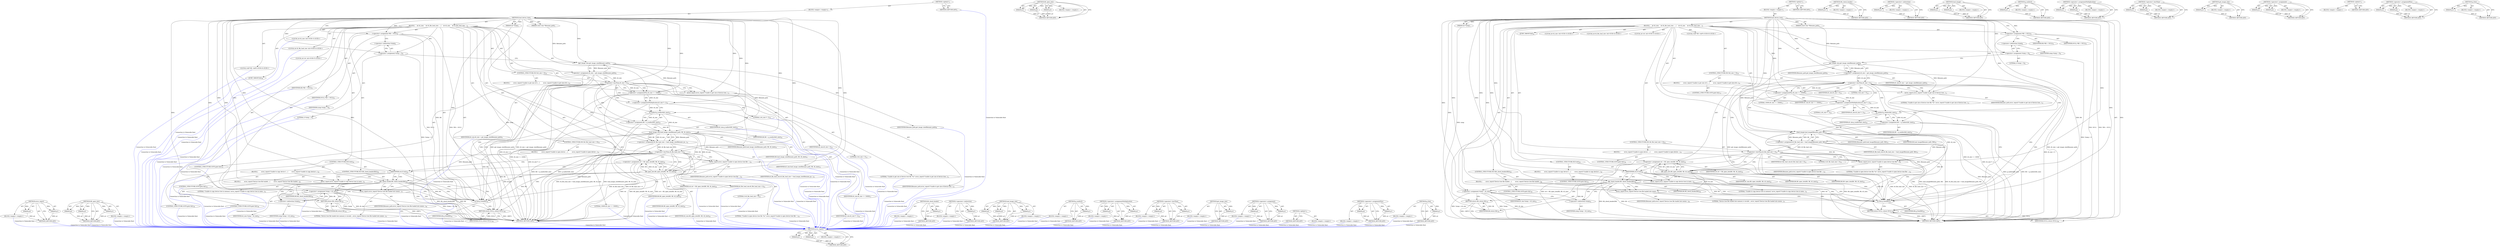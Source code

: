 digraph "g_free" {
vulnerable_138 [label=<(METHOD,error_report)>];
vulnerable_139 [label=<(PARAM,p1)>];
vulnerable_140 [label=<(PARAM,p2)>];
vulnerable_141 [label=<(BLOCK,&lt;empty&gt;,&lt;empty&gt;)>];
vulnerable_142 [label=<(METHOD_RETURN,ANY)>];
vulnerable_162 [label=<(METHOD,fdt_open_into)>];
vulnerable_163 [label=<(PARAM,p1)>];
vulnerable_164 [label=<(PARAM,p2)>];
vulnerable_165 [label=<(PARAM,p3)>];
vulnerable_166 [label=<(BLOCK,&lt;empty&gt;,&lt;empty&gt;)>];
vulnerable_167 [label=<(METHOD_RETURN,ANY)>];
vulnerable_6 [label=<(METHOD,&lt;global&gt;)<SUB>1</SUB>>];
vulnerable_7 [label=<(BLOCK,&lt;empty&gt;,&lt;empty&gt;)<SUB>1</SUB>>];
vulnerable_8 [label=<(METHOD,load_device_tree)<SUB>1</SUB>>];
vulnerable_9 [label=<(PARAM,const char *filename_path)<SUB>1</SUB>>];
vulnerable_10 [label=<(PARAM,int *sizep)<SUB>1</SUB>>];
vulnerable_11 [label=<(BLOCK,{
    int dt_size;
    int dt_file_load_size;
 ...,{
    int dt_size;
    int dt_file_load_size;
 ...)<SUB>2</SUB>>];
vulnerable_12 [label="<(LOCAL,int dt_size: int)<SUB>3</SUB>>"];
vulnerable_13 [label="<(LOCAL,int dt_file_load_size: int)<SUB>4</SUB>>"];
vulnerable_14 [label="<(LOCAL,int ret: int)<SUB>5</SUB>>"];
vulnerable_15 [label="<(LOCAL,void* fdt: void*)<SUB>6</SUB>>"];
vulnerable_16 [label=<(&lt;operator&gt;.assignment,*fdt = NULL)<SUB>6</SUB>>];
vulnerable_17 [label=<(IDENTIFIER,fdt,*fdt = NULL)<SUB>6</SUB>>];
vulnerable_18 [label=<(IDENTIFIER,NULL,*fdt = NULL)<SUB>6</SUB>>];
vulnerable_19 [label=<(&lt;operator&gt;.assignment,*sizep = 0)<SUB>8</SUB>>];
vulnerable_20 [label=<(&lt;operator&gt;.indirection,*sizep)<SUB>8</SUB>>];
vulnerable_21 [label=<(IDENTIFIER,sizep,*sizep = 0)<SUB>8</SUB>>];
vulnerable_22 [label=<(LITERAL,0,*sizep = 0)<SUB>8</SUB>>];
vulnerable_23 [label=<(&lt;operator&gt;.assignment,dt_size = get_image_size(filename_path))<SUB>9</SUB>>];
vulnerable_24 [label=<(IDENTIFIER,dt_size,dt_size = get_image_size(filename_path))<SUB>9</SUB>>];
vulnerable_25 [label=<(get_image_size,get_image_size(filename_path))<SUB>9</SUB>>];
vulnerable_26 [label=<(IDENTIFIER,filename_path,get_image_size(filename_path))<SUB>9</SUB>>];
vulnerable_27 [label=<(CONTROL_STRUCTURE,IF,if (dt_size &lt; 0))<SUB>10</SUB>>];
vulnerable_28 [label=<(&lt;operator&gt;.lessThan,dt_size &lt; 0)<SUB>10</SUB>>];
vulnerable_29 [label=<(IDENTIFIER,dt_size,dt_size &lt; 0)<SUB>10</SUB>>];
vulnerable_30 [label=<(LITERAL,0,dt_size &lt; 0)<SUB>10</SUB>>];
vulnerable_31 [label=<(BLOCK,{
        error_report(&quot;Unable to get size of d...,{
        error_report(&quot;Unable to get size of d...)<SUB>10</SUB>>];
vulnerable_32 [label=<(error_report,error_report(&quot;Unable to get size of device tree...)<SUB>11</SUB>>];
vulnerable_33 [label=<(LITERAL,&quot;Unable to get size of device tree file '%s'&quot;,error_report(&quot;Unable to get size of device tree...)<SUB>11</SUB>>];
vulnerable_34 [label=<(IDENTIFIER,filename_path,error_report(&quot;Unable to get size of device tree...)<SUB>12</SUB>>];
vulnerable_35 [label=<(CONTROL_STRUCTURE,GOTO,goto fail;)<SUB>13</SUB>>];
vulnerable_36 [label=<(&lt;operator&gt;.assignmentPlus,dt_size += 10000)<SUB>17</SUB>>];
vulnerable_37 [label=<(IDENTIFIER,dt_size,dt_size += 10000)<SUB>17</SUB>>];
vulnerable_38 [label=<(LITERAL,10000,dt_size += 10000)<SUB>17</SUB>>];
vulnerable_39 [label=<(&lt;operator&gt;.assignmentMultiplication,dt_size *= 2)<SUB>18</SUB>>];
vulnerable_40 [label=<(IDENTIFIER,dt_size,dt_size *= 2)<SUB>18</SUB>>];
vulnerable_41 [label=<(LITERAL,2,dt_size *= 2)<SUB>18</SUB>>];
vulnerable_42 [label=<(&lt;operator&gt;.assignment,fdt = g_malloc0(dt_size))<SUB>20</SUB>>];
vulnerable_43 [label=<(IDENTIFIER,fdt,fdt = g_malloc0(dt_size))<SUB>20</SUB>>];
vulnerable_44 [label=<(g_malloc0,g_malloc0(dt_size))<SUB>20</SUB>>];
vulnerable_45 [label=<(IDENTIFIER,dt_size,g_malloc0(dt_size))<SUB>20</SUB>>];
vulnerable_46 [label=<(&lt;operator&gt;.assignment,dt_file_load_size = load_image(filename_path, fdt))<SUB>22</SUB>>];
vulnerable_47 [label=<(IDENTIFIER,dt_file_load_size,dt_file_load_size = load_image(filename_path, fdt))<SUB>22</SUB>>];
vulnerable_48 [label=<(load_image,load_image(filename_path, fdt))<SUB>22</SUB>>];
vulnerable_49 [label=<(IDENTIFIER,filename_path,load_image(filename_path, fdt))<SUB>22</SUB>>];
vulnerable_50 [label=<(IDENTIFIER,fdt,load_image(filename_path, fdt))<SUB>22</SUB>>];
vulnerable_51 [label=<(CONTROL_STRUCTURE,IF,if (dt_file_load_size &lt; 0))<SUB>23</SUB>>];
vulnerable_52 [label=<(&lt;operator&gt;.lessThan,dt_file_load_size &lt; 0)<SUB>23</SUB>>];
vulnerable_53 [label=<(IDENTIFIER,dt_file_load_size,dt_file_load_size &lt; 0)<SUB>23</SUB>>];
vulnerable_54 [label=<(LITERAL,0,dt_file_load_size &lt; 0)<SUB>23</SUB>>];
vulnerable_55 [label=<(BLOCK,{
         error_report(&quot;Unable to open device ...,{
         error_report(&quot;Unable to open device ...)<SUB>23</SUB>>];
vulnerable_56 [label=<(error_report,error_report(&quot;Unable to open device tree file '...)<SUB>24</SUB>>];
vulnerable_57 [label=<(LITERAL,&quot;Unable to open device tree file '%s'&quot;,error_report(&quot;Unable to open device tree file '...)<SUB>24</SUB>>];
vulnerable_58 [label=<(IDENTIFIER,filename_path,error_report(&quot;Unable to open device tree file '...)<SUB>25</SUB>>];
vulnerable_59 [label=<(CONTROL_STRUCTURE,GOTO,goto fail;)<SUB>26</SUB>>];
vulnerable_60 [label=<(&lt;operator&gt;.assignment,ret = fdt_open_into(fdt, fdt, dt_size))<SUB>29</SUB>>];
vulnerable_61 [label=<(IDENTIFIER,ret,ret = fdt_open_into(fdt, fdt, dt_size))<SUB>29</SUB>>];
vulnerable_62 [label=<(fdt_open_into,fdt_open_into(fdt, fdt, dt_size))<SUB>29</SUB>>];
vulnerable_63 [label=<(IDENTIFIER,fdt,fdt_open_into(fdt, fdt, dt_size))<SUB>29</SUB>>];
vulnerable_64 [label=<(IDENTIFIER,fdt,fdt_open_into(fdt, fdt, dt_size))<SUB>29</SUB>>];
vulnerable_65 [label=<(IDENTIFIER,dt_size,fdt_open_into(fdt, fdt, dt_size))<SUB>29</SUB>>];
vulnerable_66 [label=<(CONTROL_STRUCTURE,IF,if (ret))<SUB>30</SUB>>];
vulnerable_67 [label=<(IDENTIFIER,ret,if (ret))<SUB>30</SUB>>];
vulnerable_68 [label=<(BLOCK,{
        error_report(&quot;Unable to copy device t...,{
        error_report(&quot;Unable to copy device t...)<SUB>30</SUB>>];
vulnerable_69 [label=<(error_report,error_report(&quot;Unable to copy device tree in mem...)<SUB>31</SUB>>];
vulnerable_70 [label=<(LITERAL,&quot;Unable to copy device tree in memory&quot;,error_report(&quot;Unable to copy device tree in mem...)<SUB>31</SUB>>];
vulnerable_71 [label=<(CONTROL_STRUCTURE,GOTO,goto fail;)<SUB>32</SUB>>];
vulnerable_72 [label=<(CONTROL_STRUCTURE,IF,if (fdt_check_header(fdt)))<SUB>36</SUB>>];
vulnerable_73 [label=<(fdt_check_header,fdt_check_header(fdt))<SUB>36</SUB>>];
vulnerable_74 [label=<(IDENTIFIER,fdt,fdt_check_header(fdt))<SUB>36</SUB>>];
vulnerable_75 [label=<(BLOCK,{
        error_report(&quot;Device tree file loaded...,{
        error_report(&quot;Device tree file loaded...)<SUB>36</SUB>>];
vulnerable_76 [label=<(error_report,error_report(&quot;Device tree file loaded into memo...)<SUB>37</SUB>>];
vulnerable_77 [label=<(LITERAL,&quot;Device tree file loaded into memory is invalid...,error_report(&quot;Device tree file loaded into memo...)<SUB>37</SUB>>];
vulnerable_78 [label=<(IDENTIFIER,filename_path,error_report(&quot;Device tree file loaded into memo...)<SUB>38</SUB>>];
vulnerable_79 [label=<(CONTROL_STRUCTURE,GOTO,goto fail;)<SUB>39</SUB>>];
vulnerable_80 [label=<(&lt;operator&gt;.assignment,*sizep = dt_size)<SUB>41</SUB>>];
vulnerable_81 [label=<(&lt;operator&gt;.indirection,*sizep)<SUB>41</SUB>>];
vulnerable_82 [label=<(IDENTIFIER,sizep,*sizep = dt_size)<SUB>41</SUB>>];
vulnerable_83 [label=<(IDENTIFIER,dt_size,*sizep = dt_size)<SUB>41</SUB>>];
vulnerable_84 [label=<(RETURN,return fdt;,return fdt;)<SUB>42</SUB>>];
vulnerable_85 [label=<(IDENTIFIER,fdt,return fdt;)<SUB>42</SUB>>];
vulnerable_86 [label=<(JUMP_TARGET,fail)<SUB>44</SUB>>];
vulnerable_87 [label=<(g_free,g_free(fdt))<SUB>45</SUB>>];
vulnerable_88 [label=<(IDENTIFIER,fdt,g_free(fdt))<SUB>45</SUB>>];
vulnerable_89 [label=<(RETURN,return NULL;,return NULL;)<SUB>46</SUB>>];
vulnerable_90 [label=<(IDENTIFIER,NULL,return NULL;)<SUB>46</SUB>>];
vulnerable_91 [label=<(METHOD_RETURN,void*)<SUB>1</SUB>>];
vulnerable_93 [label=<(METHOD_RETURN,ANY)<SUB>1</SUB>>];
vulnerable_168 [label=<(METHOD,fdt_check_header)>];
vulnerable_169 [label=<(PARAM,p1)>];
vulnerable_170 [label=<(BLOCK,&lt;empty&gt;,&lt;empty&gt;)>];
vulnerable_171 [label=<(METHOD_RETURN,ANY)>];
vulnerable_125 [label=<(METHOD,&lt;operator&gt;.indirection)>];
vulnerable_126 [label=<(PARAM,p1)>];
vulnerable_127 [label=<(BLOCK,&lt;empty&gt;,&lt;empty&gt;)>];
vulnerable_128 [label=<(METHOD_RETURN,ANY)>];
vulnerable_157 [label=<(METHOD,load_image)>];
vulnerable_158 [label=<(PARAM,p1)>];
vulnerable_159 [label=<(PARAM,p2)>];
vulnerable_160 [label=<(BLOCK,&lt;empty&gt;,&lt;empty&gt;)>];
vulnerable_161 [label=<(METHOD_RETURN,ANY)>];
vulnerable_153 [label=<(METHOD,g_malloc0)>];
vulnerable_154 [label=<(PARAM,p1)>];
vulnerable_155 [label=<(BLOCK,&lt;empty&gt;,&lt;empty&gt;)>];
vulnerable_156 [label=<(METHOD_RETURN,ANY)>];
vulnerable_148 [label=<(METHOD,&lt;operator&gt;.assignmentMultiplication)>];
vulnerable_149 [label=<(PARAM,p1)>];
vulnerable_150 [label=<(PARAM,p2)>];
vulnerable_151 [label=<(BLOCK,&lt;empty&gt;,&lt;empty&gt;)>];
vulnerable_152 [label=<(METHOD_RETURN,ANY)>];
vulnerable_133 [label=<(METHOD,&lt;operator&gt;.lessThan)>];
vulnerable_134 [label=<(PARAM,p1)>];
vulnerable_135 [label=<(PARAM,p2)>];
vulnerable_136 [label=<(BLOCK,&lt;empty&gt;,&lt;empty&gt;)>];
vulnerable_137 [label=<(METHOD_RETURN,ANY)>];
vulnerable_129 [label=<(METHOD,get_image_size)>];
vulnerable_130 [label=<(PARAM,p1)>];
vulnerable_131 [label=<(BLOCK,&lt;empty&gt;,&lt;empty&gt;)>];
vulnerable_132 [label=<(METHOD_RETURN,ANY)>];
vulnerable_120 [label=<(METHOD,&lt;operator&gt;.assignment)>];
vulnerable_121 [label=<(PARAM,p1)>];
vulnerable_122 [label=<(PARAM,p2)>];
vulnerable_123 [label=<(BLOCK,&lt;empty&gt;,&lt;empty&gt;)>];
vulnerable_124 [label=<(METHOD_RETURN,ANY)>];
vulnerable_114 [label=<(METHOD,&lt;global&gt;)<SUB>1</SUB>>];
vulnerable_115 [label=<(BLOCK,&lt;empty&gt;,&lt;empty&gt;)>];
vulnerable_116 [label=<(METHOD_RETURN,ANY)>];
vulnerable_143 [label=<(METHOD,&lt;operator&gt;.assignmentPlus)>];
vulnerable_144 [label=<(PARAM,p1)>];
vulnerable_145 [label=<(PARAM,p2)>];
vulnerable_146 [label=<(BLOCK,&lt;empty&gt;,&lt;empty&gt;)>];
vulnerable_147 [label=<(METHOD_RETURN,ANY)>];
vulnerable_172 [label=<(METHOD,g_free)>];
vulnerable_173 [label=<(PARAM,p1)>];
vulnerable_174 [label=<(BLOCK,&lt;empty&gt;,&lt;empty&gt;)>];
vulnerable_175 [label=<(METHOD_RETURN,ANY)>];
fixed_139 [label=<(METHOD,error_report)>];
fixed_140 [label=<(PARAM,p1)>];
fixed_141 [label=<(PARAM,p2)>];
fixed_142 [label=<(BLOCK,&lt;empty&gt;,&lt;empty&gt;)>];
fixed_143 [label=<(METHOD_RETURN,ANY)>];
fixed_164 [label=<(METHOD,fdt_open_into)>];
fixed_165 [label=<(PARAM,p1)>];
fixed_166 [label=<(PARAM,p2)>];
fixed_167 [label=<(PARAM,p3)>];
fixed_168 [label=<(BLOCK,&lt;empty&gt;,&lt;empty&gt;)>];
fixed_169 [label=<(METHOD_RETURN,ANY)>];
fixed_6 [label=<(METHOD,&lt;global&gt;)<SUB>1</SUB>>];
fixed_7 [label=<(BLOCK,&lt;empty&gt;,&lt;empty&gt;)<SUB>1</SUB>>];
fixed_8 [label=<(METHOD,load_device_tree)<SUB>1</SUB>>];
fixed_9 [label=<(PARAM,const char *filename_path)<SUB>1</SUB>>];
fixed_10 [label=<(PARAM,int *sizep)<SUB>1</SUB>>];
fixed_11 [label=<(BLOCK,{
    int dt_size;
    int dt_file_load_size;
 ...,{
    int dt_size;
    int dt_file_load_size;
 ...)<SUB>2</SUB>>];
fixed_12 [label="<(LOCAL,int dt_size: int)<SUB>3</SUB>>"];
fixed_13 [label="<(LOCAL,int dt_file_load_size: int)<SUB>4</SUB>>"];
fixed_14 [label="<(LOCAL,int ret: int)<SUB>5</SUB>>"];
fixed_15 [label="<(LOCAL,void* fdt: void*)<SUB>6</SUB>>"];
fixed_16 [label=<(&lt;operator&gt;.assignment,*fdt = NULL)<SUB>6</SUB>>];
fixed_17 [label=<(IDENTIFIER,fdt,*fdt = NULL)<SUB>6</SUB>>];
fixed_18 [label=<(IDENTIFIER,NULL,*fdt = NULL)<SUB>6</SUB>>];
fixed_19 [label=<(&lt;operator&gt;.assignment,*sizep = 0)<SUB>8</SUB>>];
fixed_20 [label=<(&lt;operator&gt;.indirection,*sizep)<SUB>8</SUB>>];
fixed_21 [label=<(IDENTIFIER,sizep,*sizep = 0)<SUB>8</SUB>>];
fixed_22 [label=<(LITERAL,0,*sizep = 0)<SUB>8</SUB>>];
fixed_23 [label=<(&lt;operator&gt;.assignment,dt_size = get_image_size(filename_path))<SUB>9</SUB>>];
fixed_24 [label=<(IDENTIFIER,dt_size,dt_size = get_image_size(filename_path))<SUB>9</SUB>>];
fixed_25 [label=<(get_image_size,get_image_size(filename_path))<SUB>9</SUB>>];
fixed_26 [label=<(IDENTIFIER,filename_path,get_image_size(filename_path))<SUB>9</SUB>>];
fixed_27 [label=<(CONTROL_STRUCTURE,IF,if (dt_size &lt; 0))<SUB>10</SUB>>];
fixed_28 [label=<(&lt;operator&gt;.lessThan,dt_size &lt; 0)<SUB>10</SUB>>];
fixed_29 [label=<(IDENTIFIER,dt_size,dt_size &lt; 0)<SUB>10</SUB>>];
fixed_30 [label=<(LITERAL,0,dt_size &lt; 0)<SUB>10</SUB>>];
fixed_31 [label=<(BLOCK,{
        error_report(&quot;Unable to get size of d...,{
        error_report(&quot;Unable to get size of d...)<SUB>10</SUB>>];
fixed_32 [label=<(error_report,error_report(&quot;Unable to get size of device tree...)<SUB>11</SUB>>];
fixed_33 [label=<(LITERAL,&quot;Unable to get size of device tree file '%s'&quot;,error_report(&quot;Unable to get size of device tree...)<SUB>11</SUB>>];
fixed_34 [label=<(IDENTIFIER,filename_path,error_report(&quot;Unable to get size of device tree...)<SUB>12</SUB>>];
fixed_35 [label=<(CONTROL_STRUCTURE,GOTO,goto fail;)<SUB>13</SUB>>];
fixed_36 [label=<(&lt;operator&gt;.assignmentPlus,dt_size += 10000)<SUB>17</SUB>>];
fixed_37 [label=<(IDENTIFIER,dt_size,dt_size += 10000)<SUB>17</SUB>>];
fixed_38 [label=<(LITERAL,10000,dt_size += 10000)<SUB>17</SUB>>];
fixed_39 [label=<(&lt;operator&gt;.assignmentMultiplication,dt_size *= 2)<SUB>18</SUB>>];
fixed_40 [label=<(IDENTIFIER,dt_size,dt_size *= 2)<SUB>18</SUB>>];
fixed_41 [label=<(LITERAL,2,dt_size *= 2)<SUB>18</SUB>>];
fixed_42 [label=<(&lt;operator&gt;.assignment,fdt = g_malloc0(dt_size))<SUB>20</SUB>>];
fixed_43 [label=<(IDENTIFIER,fdt,fdt = g_malloc0(dt_size))<SUB>20</SUB>>];
fixed_44 [label=<(g_malloc0,g_malloc0(dt_size))<SUB>20</SUB>>];
fixed_45 [label=<(IDENTIFIER,dt_size,g_malloc0(dt_size))<SUB>20</SUB>>];
fixed_46 [label=<(&lt;operator&gt;.assignment,dt_file_load_size = load_image_size(filename_pa...)<SUB>22</SUB>>];
fixed_47 [label=<(IDENTIFIER,dt_file_load_size,dt_file_load_size = load_image_size(filename_pa...)<SUB>22</SUB>>];
fixed_48 [label=<(load_image_size,load_image_size(filename_path, fdt, dt_size))<SUB>22</SUB>>];
fixed_49 [label=<(IDENTIFIER,filename_path,load_image_size(filename_path, fdt, dt_size))<SUB>22</SUB>>];
fixed_50 [label=<(IDENTIFIER,fdt,load_image_size(filename_path, fdt, dt_size))<SUB>22</SUB>>];
fixed_51 [label=<(IDENTIFIER,dt_size,load_image_size(filename_path, fdt, dt_size))<SUB>22</SUB>>];
fixed_52 [label=<(CONTROL_STRUCTURE,IF,if (dt_file_load_size &lt; 0))<SUB>23</SUB>>];
fixed_53 [label=<(&lt;operator&gt;.lessThan,dt_file_load_size &lt; 0)<SUB>23</SUB>>];
fixed_54 [label=<(IDENTIFIER,dt_file_load_size,dt_file_load_size &lt; 0)<SUB>23</SUB>>];
fixed_55 [label=<(LITERAL,0,dt_file_load_size &lt; 0)<SUB>23</SUB>>];
fixed_56 [label=<(BLOCK,{
         error_report(&quot;Unable to open device ...,{
         error_report(&quot;Unable to open device ...)<SUB>23</SUB>>];
fixed_57 [label=<(error_report,error_report(&quot;Unable to open device tree file '...)<SUB>24</SUB>>];
fixed_58 [label=<(LITERAL,&quot;Unable to open device tree file '%s'&quot;,error_report(&quot;Unable to open device tree file '...)<SUB>24</SUB>>];
fixed_59 [label=<(IDENTIFIER,filename_path,error_report(&quot;Unable to open device tree file '...)<SUB>25</SUB>>];
fixed_60 [label=<(CONTROL_STRUCTURE,GOTO,goto fail;)<SUB>26</SUB>>];
fixed_61 [label=<(&lt;operator&gt;.assignment,ret = fdt_open_into(fdt, fdt, dt_size))<SUB>29</SUB>>];
fixed_62 [label=<(IDENTIFIER,ret,ret = fdt_open_into(fdt, fdt, dt_size))<SUB>29</SUB>>];
fixed_63 [label=<(fdt_open_into,fdt_open_into(fdt, fdt, dt_size))<SUB>29</SUB>>];
fixed_64 [label=<(IDENTIFIER,fdt,fdt_open_into(fdt, fdt, dt_size))<SUB>29</SUB>>];
fixed_65 [label=<(IDENTIFIER,fdt,fdt_open_into(fdt, fdt, dt_size))<SUB>29</SUB>>];
fixed_66 [label=<(IDENTIFIER,dt_size,fdt_open_into(fdt, fdt, dt_size))<SUB>29</SUB>>];
fixed_67 [label=<(CONTROL_STRUCTURE,IF,if (ret))<SUB>30</SUB>>];
fixed_68 [label=<(IDENTIFIER,ret,if (ret))<SUB>30</SUB>>];
fixed_69 [label=<(BLOCK,{
        error_report(&quot;Unable to copy device t...,{
        error_report(&quot;Unable to copy device t...)<SUB>30</SUB>>];
fixed_70 [label=<(error_report,error_report(&quot;Unable to copy device tree in mem...)<SUB>31</SUB>>];
fixed_71 [label=<(LITERAL,&quot;Unable to copy device tree in memory&quot;,error_report(&quot;Unable to copy device tree in mem...)<SUB>31</SUB>>];
fixed_72 [label=<(CONTROL_STRUCTURE,GOTO,goto fail;)<SUB>32</SUB>>];
fixed_73 [label=<(CONTROL_STRUCTURE,IF,if (fdt_check_header(fdt)))<SUB>36</SUB>>];
fixed_74 [label=<(fdt_check_header,fdt_check_header(fdt))<SUB>36</SUB>>];
fixed_75 [label=<(IDENTIFIER,fdt,fdt_check_header(fdt))<SUB>36</SUB>>];
fixed_76 [label=<(BLOCK,{
        error_report(&quot;Device tree file loaded...,{
        error_report(&quot;Device tree file loaded...)<SUB>36</SUB>>];
fixed_77 [label=<(error_report,error_report(&quot;Device tree file loaded into memo...)<SUB>37</SUB>>];
fixed_78 [label=<(LITERAL,&quot;Device tree file loaded into memory is invalid...,error_report(&quot;Device tree file loaded into memo...)<SUB>37</SUB>>];
fixed_79 [label=<(IDENTIFIER,filename_path,error_report(&quot;Device tree file loaded into memo...)<SUB>38</SUB>>];
fixed_80 [label=<(CONTROL_STRUCTURE,GOTO,goto fail;)<SUB>39</SUB>>];
fixed_81 [label=<(&lt;operator&gt;.assignment,*sizep = dt_size)<SUB>41</SUB>>];
fixed_82 [label=<(&lt;operator&gt;.indirection,*sizep)<SUB>41</SUB>>];
fixed_83 [label=<(IDENTIFIER,sizep,*sizep = dt_size)<SUB>41</SUB>>];
fixed_84 [label=<(IDENTIFIER,dt_size,*sizep = dt_size)<SUB>41</SUB>>];
fixed_85 [label=<(RETURN,return fdt;,return fdt;)<SUB>42</SUB>>];
fixed_86 [label=<(IDENTIFIER,fdt,return fdt;)<SUB>42</SUB>>];
fixed_87 [label=<(JUMP_TARGET,fail)<SUB>44</SUB>>];
fixed_88 [label=<(g_free,g_free(fdt))<SUB>45</SUB>>];
fixed_89 [label=<(IDENTIFIER,fdt,g_free(fdt))<SUB>45</SUB>>];
fixed_90 [label=<(RETURN,return NULL;,return NULL;)<SUB>46</SUB>>];
fixed_91 [label=<(IDENTIFIER,NULL,return NULL;)<SUB>46</SUB>>];
fixed_92 [label=<(METHOD_RETURN,void*)<SUB>1</SUB>>];
fixed_94 [label=<(METHOD_RETURN,ANY)<SUB>1</SUB>>];
fixed_170 [label=<(METHOD,fdt_check_header)>];
fixed_171 [label=<(PARAM,p1)>];
fixed_172 [label=<(BLOCK,&lt;empty&gt;,&lt;empty&gt;)>];
fixed_173 [label=<(METHOD_RETURN,ANY)>];
fixed_126 [label=<(METHOD,&lt;operator&gt;.indirection)>];
fixed_127 [label=<(PARAM,p1)>];
fixed_128 [label=<(BLOCK,&lt;empty&gt;,&lt;empty&gt;)>];
fixed_129 [label=<(METHOD_RETURN,ANY)>];
fixed_158 [label=<(METHOD,load_image_size)>];
fixed_159 [label=<(PARAM,p1)>];
fixed_160 [label=<(PARAM,p2)>];
fixed_161 [label=<(PARAM,p3)>];
fixed_162 [label=<(BLOCK,&lt;empty&gt;,&lt;empty&gt;)>];
fixed_163 [label=<(METHOD_RETURN,ANY)>];
fixed_154 [label=<(METHOD,g_malloc0)>];
fixed_155 [label=<(PARAM,p1)>];
fixed_156 [label=<(BLOCK,&lt;empty&gt;,&lt;empty&gt;)>];
fixed_157 [label=<(METHOD_RETURN,ANY)>];
fixed_149 [label=<(METHOD,&lt;operator&gt;.assignmentMultiplication)>];
fixed_150 [label=<(PARAM,p1)>];
fixed_151 [label=<(PARAM,p2)>];
fixed_152 [label=<(BLOCK,&lt;empty&gt;,&lt;empty&gt;)>];
fixed_153 [label=<(METHOD_RETURN,ANY)>];
fixed_134 [label=<(METHOD,&lt;operator&gt;.lessThan)>];
fixed_135 [label=<(PARAM,p1)>];
fixed_136 [label=<(PARAM,p2)>];
fixed_137 [label=<(BLOCK,&lt;empty&gt;,&lt;empty&gt;)>];
fixed_138 [label=<(METHOD_RETURN,ANY)>];
fixed_130 [label=<(METHOD,get_image_size)>];
fixed_131 [label=<(PARAM,p1)>];
fixed_132 [label=<(BLOCK,&lt;empty&gt;,&lt;empty&gt;)>];
fixed_133 [label=<(METHOD_RETURN,ANY)>];
fixed_121 [label=<(METHOD,&lt;operator&gt;.assignment)>];
fixed_122 [label=<(PARAM,p1)>];
fixed_123 [label=<(PARAM,p2)>];
fixed_124 [label=<(BLOCK,&lt;empty&gt;,&lt;empty&gt;)>];
fixed_125 [label=<(METHOD_RETURN,ANY)>];
fixed_115 [label=<(METHOD,&lt;global&gt;)<SUB>1</SUB>>];
fixed_116 [label=<(BLOCK,&lt;empty&gt;,&lt;empty&gt;)>];
fixed_117 [label=<(METHOD_RETURN,ANY)>];
fixed_144 [label=<(METHOD,&lt;operator&gt;.assignmentPlus)>];
fixed_145 [label=<(PARAM,p1)>];
fixed_146 [label=<(PARAM,p2)>];
fixed_147 [label=<(BLOCK,&lt;empty&gt;,&lt;empty&gt;)>];
fixed_148 [label=<(METHOD_RETURN,ANY)>];
fixed_174 [label=<(METHOD,g_free)>];
fixed_175 [label=<(PARAM,p1)>];
fixed_176 [label=<(BLOCK,&lt;empty&gt;,&lt;empty&gt;)>];
fixed_177 [label=<(METHOD_RETURN,ANY)>];
vulnerable_138 -> vulnerable_139  [key=0, label="AST: "];
vulnerable_138 -> vulnerable_139  [key=1, label="DDG: "];
vulnerable_138 -> vulnerable_141  [key=0, label="AST: "];
vulnerable_138 -> vulnerable_140  [key=0, label="AST: "];
vulnerable_138 -> vulnerable_140  [key=1, label="DDG: "];
vulnerable_138 -> vulnerable_142  [key=0, label="AST: "];
vulnerable_138 -> vulnerable_142  [key=1, label="CFG: "];
vulnerable_139 -> vulnerable_142  [key=0, label="DDG: p1"];
vulnerable_140 -> vulnerable_142  [key=0, label="DDG: p2"];
vulnerable_162 -> vulnerable_163  [key=0, label="AST: "];
vulnerable_162 -> vulnerable_163  [key=1, label="DDG: "];
vulnerable_162 -> vulnerable_166  [key=0, label="AST: "];
vulnerable_162 -> vulnerable_164  [key=0, label="AST: "];
vulnerable_162 -> vulnerable_164  [key=1, label="DDG: "];
vulnerable_162 -> vulnerable_167  [key=0, label="AST: "];
vulnerable_162 -> vulnerable_167  [key=1, label="CFG: "];
vulnerable_162 -> vulnerable_165  [key=0, label="AST: "];
vulnerable_162 -> vulnerable_165  [key=1, label="DDG: "];
vulnerable_163 -> vulnerable_167  [key=0, label="DDG: p1"];
vulnerable_164 -> vulnerable_167  [key=0, label="DDG: p2"];
vulnerable_165 -> vulnerable_167  [key=0, label="DDG: p3"];
vulnerable_6 -> vulnerable_7  [key=0, label="AST: "];
vulnerable_6 -> vulnerable_93  [key=0, label="AST: "];
vulnerable_6 -> vulnerable_93  [key=1, label="CFG: "];
vulnerable_7 -> vulnerable_8  [key=0, label="AST: "];
vulnerable_8 -> vulnerable_9  [key=0, label="AST: "];
vulnerable_8 -> vulnerable_9  [key=1, label="DDG: "];
vulnerable_8 -> vulnerable_10  [key=0, label="AST: "];
vulnerable_8 -> vulnerable_10  [key=1, label="DDG: "];
vulnerable_8 -> vulnerable_11  [key=0, label="AST: "];
vulnerable_8 -> vulnerable_91  [key=0, label="AST: "];
vulnerable_8 -> vulnerable_16  [key=0, label="CFG: "];
vulnerable_8 -> vulnerable_16  [key=1, label="DDG: "];
vulnerable_8 -> vulnerable_19  [key=0, label="DDG: "];
vulnerable_8 -> vulnerable_36  [key=0, label="DDG: "];
vulnerable_8 -> vulnerable_39  [key=0, label="DDG: "];
vulnerable_8 -> vulnerable_80  [key=0, label="DDG: "];
vulnerable_8 -> vulnerable_67  [key=0, label="DDG: "];
vulnerable_8 -> vulnerable_85  [key=0, label="DDG: "];
vulnerable_8 -> vulnerable_87  [key=0, label="DDG: "];
vulnerable_8 -> vulnerable_90  [key=0, label="DDG: "];
vulnerable_8 -> vulnerable_25  [key=0, label="DDG: "];
vulnerable_8 -> vulnerable_28  [key=0, label="DDG: "];
vulnerable_8 -> vulnerable_44  [key=0, label="DDG: "];
vulnerable_8 -> vulnerable_48  [key=0, label="DDG: "];
vulnerable_8 -> vulnerable_52  [key=0, label="DDG: "];
vulnerable_8 -> vulnerable_62  [key=0, label="DDG: "];
vulnerable_8 -> vulnerable_73  [key=0, label="DDG: "];
vulnerable_8 -> vulnerable_32  [key=0, label="DDG: "];
vulnerable_8 -> vulnerable_56  [key=0, label="DDG: "];
vulnerable_8 -> vulnerable_69  [key=0, label="DDG: "];
vulnerable_8 -> vulnerable_76  [key=0, label="DDG: "];
vulnerable_9 -> vulnerable_25  [key=0, label="DDG: filename_path"];
vulnerable_10 -> vulnerable_91  [key=0, label="DDG: sizep"];
vulnerable_11 -> vulnerable_12  [key=0, label="AST: "];
vulnerable_11 -> vulnerable_13  [key=0, label="AST: "];
vulnerable_11 -> vulnerable_14  [key=0, label="AST: "];
vulnerable_11 -> vulnerable_15  [key=0, label="AST: "];
vulnerable_11 -> vulnerable_16  [key=0, label="AST: "];
vulnerable_11 -> vulnerable_19  [key=0, label="AST: "];
vulnerable_11 -> vulnerable_23  [key=0, label="AST: "];
vulnerable_11 -> vulnerable_27  [key=0, label="AST: "];
vulnerable_11 -> vulnerable_36  [key=0, label="AST: "];
vulnerable_11 -> vulnerable_39  [key=0, label="AST: "];
vulnerable_11 -> vulnerable_42  [key=0, label="AST: "];
vulnerable_11 -> vulnerable_46  [key=0, label="AST: "];
vulnerable_11 -> vulnerable_51  [key=0, label="AST: "];
vulnerable_11 -> vulnerable_60  [key=0, label="AST: "];
vulnerable_11 -> vulnerable_66  [key=0, label="AST: "];
vulnerable_11 -> vulnerable_72  [key=0, label="AST: "];
vulnerable_11 -> vulnerable_80  [key=0, label="AST: "];
vulnerable_11 -> vulnerable_84  [key=0, label="AST: "];
vulnerable_11 -> vulnerable_86  [key=0, label="AST: "];
vulnerable_11 -> vulnerable_87  [key=0, label="AST: "];
vulnerable_11 -> vulnerable_89  [key=0, label="AST: "];
vulnerable_16 -> vulnerable_17  [key=0, label="AST: "];
vulnerable_16 -> vulnerable_18  [key=0, label="AST: "];
vulnerable_16 -> vulnerable_20  [key=0, label="CFG: "];
vulnerable_16 -> vulnerable_91  [key=0, label="DDG: NULL"];
vulnerable_16 -> vulnerable_91  [key=1, label="DDG: *fdt = NULL"];
vulnerable_16 -> vulnerable_87  [key=0, label="DDG: fdt"];
vulnerable_19 -> vulnerable_20  [key=0, label="AST: "];
vulnerable_19 -> vulnerable_22  [key=0, label="AST: "];
vulnerable_19 -> vulnerable_25  [key=0, label="CFG: "];
vulnerable_19 -> vulnerable_91  [key=0, label="DDG: *sizep = 0"];
vulnerable_20 -> vulnerable_21  [key=0, label="AST: "];
vulnerable_20 -> vulnerable_19  [key=0, label="CFG: "];
vulnerable_23 -> vulnerable_24  [key=0, label="AST: "];
vulnerable_23 -> vulnerable_25  [key=0, label="AST: "];
vulnerable_23 -> vulnerable_28  [key=0, label="CFG: "];
vulnerable_23 -> vulnerable_28  [key=1, label="DDG: dt_size"];
vulnerable_23 -> vulnerable_91  [key=0, label="DDG: get_image_size(filename_path)"];
vulnerable_23 -> vulnerable_91  [key=1, label="DDG: dt_size = get_image_size(filename_path)"];
vulnerable_25 -> vulnerable_26  [key=0, label="AST: "];
vulnerable_25 -> vulnerable_23  [key=0, label="CFG: "];
vulnerable_25 -> vulnerable_23  [key=1, label="DDG: filename_path"];
vulnerable_25 -> vulnerable_48  [key=0, label="DDG: filename_path"];
vulnerable_25 -> vulnerable_32  [key=0, label="DDG: filename_path"];
vulnerable_27 -> vulnerable_28  [key=0, label="AST: "];
vulnerable_27 -> vulnerable_31  [key=0, label="AST: "];
vulnerable_28 -> vulnerable_29  [key=0, label="AST: "];
vulnerable_28 -> vulnerable_30  [key=0, label="AST: "];
vulnerable_28 -> vulnerable_32  [key=0, label="CFG: "];
vulnerable_28 -> vulnerable_32  [key=1, label="CDG: "];
vulnerable_28 -> vulnerable_36  [key=0, label="CFG: "];
vulnerable_28 -> vulnerable_36  [key=1, label="DDG: dt_size"];
vulnerable_28 -> vulnerable_36  [key=2, label="CDG: "];
vulnerable_28 -> vulnerable_91  [key=0, label="DDG: dt_size &lt; 0"];
vulnerable_28 -> vulnerable_48  [key=0, label="CDG: "];
vulnerable_28 -> vulnerable_42  [key=0, label="CDG: "];
vulnerable_28 -> vulnerable_89  [key=0, label="CDG: "];
vulnerable_28 -> vulnerable_52  [key=0, label="CDG: "];
vulnerable_28 -> vulnerable_46  [key=0, label="CDG: "];
vulnerable_28 -> vulnerable_87  [key=0, label="CDG: "];
vulnerable_28 -> vulnerable_44  [key=0, label="CDG: "];
vulnerable_28 -> vulnerable_39  [key=0, label="CDG: "];
vulnerable_31 -> vulnerable_32  [key=0, label="AST: "];
vulnerable_31 -> vulnerable_35  [key=0, label="AST: "];
vulnerable_32 -> vulnerable_33  [key=0, label="AST: "];
vulnerable_32 -> vulnerable_34  [key=0, label="AST: "];
vulnerable_32 -> vulnerable_87  [key=0, label="CFG: "];
vulnerable_36 -> vulnerable_37  [key=0, label="AST: "];
vulnerable_36 -> vulnerable_38  [key=0, label="AST: "];
vulnerable_36 -> vulnerable_39  [key=0, label="CFG: "];
vulnerable_36 -> vulnerable_39  [key=1, label="DDG: dt_size"];
vulnerable_36 -> vulnerable_91  [key=0, label="DDG: dt_size += 10000"];
vulnerable_39 -> vulnerable_40  [key=0, label="AST: "];
vulnerable_39 -> vulnerable_41  [key=0, label="AST: "];
vulnerable_39 -> vulnerable_44  [key=0, label="CFG: "];
vulnerable_39 -> vulnerable_44  [key=1, label="DDG: dt_size"];
vulnerable_39 -> vulnerable_91  [key=0, label="DDG: dt_size *= 2"];
vulnerable_42 -> vulnerable_43  [key=0, label="AST: "];
vulnerable_42 -> vulnerable_44  [key=0, label="AST: "];
vulnerable_42 -> vulnerable_48  [key=0, label="CFG: "];
vulnerable_42 -> vulnerable_48  [key=1, label="DDG: fdt"];
vulnerable_42 -> vulnerable_91  [key=0, label="DDG: g_malloc0(dt_size)"];
vulnerable_42 -> vulnerable_91  [key=1, label="DDG: fdt = g_malloc0(dt_size)"];
vulnerable_44 -> vulnerable_45  [key=0, label="AST: "];
vulnerable_44 -> vulnerable_42  [key=0, label="CFG: "];
vulnerable_44 -> vulnerable_42  [key=1, label="DDG: dt_size"];
vulnerable_44 -> vulnerable_62  [key=0, label="DDG: dt_size"];
vulnerable_46 -> vulnerable_47  [key=0, label="AST: "];
vulnerable_46 -> vulnerable_48  [key=0, label="AST: "];
vulnerable_46 -> vulnerable_52  [key=0, label="CFG: "];
vulnerable_46 -> vulnerable_52  [key=1, label="DDG: dt_file_load_size"];
vulnerable_46 -> vulnerable_91  [key=0, label="DDG: load_image(filename_path, fdt)"];
vulnerable_46 -> vulnerable_91  [key=1, label="DDG: dt_file_load_size = load_image(filename_path, fdt)"];
vulnerable_48 -> vulnerable_49  [key=0, label="AST: "];
vulnerable_48 -> vulnerable_50  [key=0, label="AST: "];
vulnerable_48 -> vulnerable_46  [key=0, label="CFG: "];
vulnerable_48 -> vulnerable_46  [key=1, label="DDG: filename_path"];
vulnerable_48 -> vulnerable_46  [key=2, label="DDG: fdt"];
vulnerable_48 -> vulnerable_91  [key=0, label="DDG: filename_path"];
vulnerable_48 -> vulnerable_87  [key=0, label="DDG: fdt"];
vulnerable_48 -> vulnerable_62  [key=0, label="DDG: fdt"];
vulnerable_48 -> vulnerable_56  [key=0, label="DDG: filename_path"];
vulnerable_48 -> vulnerable_76  [key=0, label="DDG: filename_path"];
vulnerable_51 -> vulnerable_52  [key=0, label="AST: "];
vulnerable_51 -> vulnerable_55  [key=0, label="AST: "];
vulnerable_52 -> vulnerable_53  [key=0, label="AST: "];
vulnerable_52 -> vulnerable_54  [key=0, label="AST: "];
vulnerable_52 -> vulnerable_56  [key=0, label="CFG: "];
vulnerable_52 -> vulnerable_56  [key=1, label="CDG: "];
vulnerable_52 -> vulnerable_62  [key=0, label="CFG: "];
vulnerable_52 -> vulnerable_62  [key=1, label="CDG: "];
vulnerable_52 -> vulnerable_91  [key=0, label="DDG: dt_file_load_size"];
vulnerable_52 -> vulnerable_91  [key=1, label="DDG: dt_file_load_size &lt; 0"];
vulnerable_52 -> vulnerable_60  [key=0, label="CDG: "];
vulnerable_52 -> vulnerable_89  [key=0, label="CDG: "];
vulnerable_52 -> vulnerable_67  [key=0, label="CDG: "];
vulnerable_52 -> vulnerable_87  [key=0, label="CDG: "];
vulnerable_55 -> vulnerable_56  [key=0, label="AST: "];
vulnerable_55 -> vulnerable_59  [key=0, label="AST: "];
vulnerable_56 -> vulnerable_57  [key=0, label="AST: "];
vulnerable_56 -> vulnerable_58  [key=0, label="AST: "];
vulnerable_56 -> vulnerable_87  [key=0, label="CFG: "];
vulnerable_60 -> vulnerable_61  [key=0, label="AST: "];
vulnerable_60 -> vulnerable_62  [key=0, label="AST: "];
vulnerable_60 -> vulnerable_67  [key=0, label="CFG: "];
vulnerable_60 -> vulnerable_91  [key=0, label="DDG: ret"];
vulnerable_60 -> vulnerable_91  [key=1, label="DDG: fdt_open_into(fdt, fdt, dt_size)"];
vulnerable_60 -> vulnerable_91  [key=2, label="DDG: ret = fdt_open_into(fdt, fdt, dt_size)"];
vulnerable_62 -> vulnerable_63  [key=0, label="AST: "];
vulnerable_62 -> vulnerable_64  [key=0, label="AST: "];
vulnerable_62 -> vulnerable_65  [key=0, label="AST: "];
vulnerable_62 -> vulnerable_60  [key=0, label="CFG: "];
vulnerable_62 -> vulnerable_60  [key=1, label="DDG: fdt"];
vulnerable_62 -> vulnerable_60  [key=2, label="DDG: dt_size"];
vulnerable_62 -> vulnerable_80  [key=0, label="DDG: dt_size"];
vulnerable_62 -> vulnerable_87  [key=0, label="DDG: fdt"];
vulnerable_62 -> vulnerable_73  [key=0, label="DDG: fdt"];
vulnerable_66 -> vulnerable_67  [key=0, label="AST: "];
vulnerable_66 -> vulnerable_68  [key=0, label="AST: "];
vulnerable_67 -> vulnerable_69  [key=0, label="CFG: "];
vulnerable_67 -> vulnerable_69  [key=1, label="CDG: "];
vulnerable_67 -> vulnerable_73  [key=0, label="CFG: "];
vulnerable_67 -> vulnerable_73  [key=1, label="CDG: "];
vulnerable_67 -> vulnerable_89  [key=0, label="CDG: "];
vulnerable_67 -> vulnerable_87  [key=0, label="CDG: "];
vulnerable_68 -> vulnerable_69  [key=0, label="AST: "];
vulnerable_68 -> vulnerable_71  [key=0, label="AST: "];
vulnerable_69 -> vulnerable_70  [key=0, label="AST: "];
vulnerable_69 -> vulnerable_87  [key=0, label="CFG: "];
vulnerable_72 -> vulnerable_73  [key=0, label="AST: "];
vulnerable_72 -> vulnerable_75  [key=0, label="AST: "];
vulnerable_73 -> vulnerable_74  [key=0, label="AST: "];
vulnerable_73 -> vulnerable_76  [key=0, label="CFG: "];
vulnerable_73 -> vulnerable_76  [key=1, label="CDG: "];
vulnerable_73 -> vulnerable_81  [key=0, label="CFG: "];
vulnerable_73 -> vulnerable_81  [key=1, label="CDG: "];
vulnerable_73 -> vulnerable_91  [key=0, label="DDG: fdt"];
vulnerable_73 -> vulnerable_91  [key=1, label="DDG: fdt_check_header(fdt)"];
vulnerable_73 -> vulnerable_85  [key=0, label="DDG: fdt"];
vulnerable_73 -> vulnerable_87  [key=0, label="DDG: fdt"];
vulnerable_73 -> vulnerable_87  [key=1, label="CDG: "];
vulnerable_73 -> vulnerable_89  [key=0, label="CDG: "];
vulnerable_73 -> vulnerable_84  [key=0, label="CDG: "];
vulnerable_73 -> vulnerable_80  [key=0, label="CDG: "];
vulnerable_75 -> vulnerable_76  [key=0, label="AST: "];
vulnerable_75 -> vulnerable_79  [key=0, label="AST: "];
vulnerable_76 -> vulnerable_77  [key=0, label="AST: "];
vulnerable_76 -> vulnerable_78  [key=0, label="AST: "];
vulnerable_76 -> vulnerable_87  [key=0, label="CFG: "];
vulnerable_80 -> vulnerable_81  [key=0, label="AST: "];
vulnerable_80 -> vulnerable_83  [key=0, label="AST: "];
vulnerable_80 -> vulnerable_84  [key=0, label="CFG: "];
vulnerable_80 -> vulnerable_91  [key=0, label="DDG: *sizep"];
vulnerable_80 -> vulnerable_91  [key=1, label="DDG: dt_size"];
vulnerable_80 -> vulnerable_91  [key=2, label="DDG: *sizep = dt_size"];
vulnerable_81 -> vulnerable_82  [key=0, label="AST: "];
vulnerable_81 -> vulnerable_80  [key=0, label="CFG: "];
vulnerable_84 -> vulnerable_85  [key=0, label="AST: "];
vulnerable_84 -> vulnerable_91  [key=0, label="CFG: "];
vulnerable_84 -> vulnerable_91  [key=1, label="DDG: &lt;RET&gt;"];
vulnerable_85 -> vulnerable_84  [key=0, label="DDG: fdt"];
vulnerable_87 -> vulnerable_88  [key=0, label="AST: "];
vulnerable_87 -> vulnerable_89  [key=0, label="CFG: "];
vulnerable_89 -> vulnerable_90  [key=0, label="AST: "];
vulnerable_89 -> vulnerable_91  [key=0, label="CFG: "];
vulnerable_89 -> vulnerable_91  [key=1, label="DDG: &lt;RET&gt;"];
vulnerable_90 -> vulnerable_89  [key=0, label="DDG: NULL"];
vulnerable_168 -> vulnerable_169  [key=0, label="AST: "];
vulnerable_168 -> vulnerable_169  [key=1, label="DDG: "];
vulnerable_168 -> vulnerable_170  [key=0, label="AST: "];
vulnerable_168 -> vulnerable_171  [key=0, label="AST: "];
vulnerable_168 -> vulnerable_171  [key=1, label="CFG: "];
vulnerable_169 -> vulnerable_171  [key=0, label="DDG: p1"];
vulnerable_125 -> vulnerable_126  [key=0, label="AST: "];
vulnerable_125 -> vulnerable_126  [key=1, label="DDG: "];
vulnerable_125 -> vulnerable_127  [key=0, label="AST: "];
vulnerable_125 -> vulnerable_128  [key=0, label="AST: "];
vulnerable_125 -> vulnerable_128  [key=1, label="CFG: "];
vulnerable_126 -> vulnerable_128  [key=0, label="DDG: p1"];
vulnerable_157 -> vulnerable_158  [key=0, label="AST: "];
vulnerable_157 -> vulnerable_158  [key=1, label="DDG: "];
vulnerable_157 -> vulnerable_160  [key=0, label="AST: "];
vulnerable_157 -> vulnerable_159  [key=0, label="AST: "];
vulnerable_157 -> vulnerable_159  [key=1, label="DDG: "];
vulnerable_157 -> vulnerable_161  [key=0, label="AST: "];
vulnerable_157 -> vulnerable_161  [key=1, label="CFG: "];
vulnerable_158 -> vulnerable_161  [key=0, label="DDG: p1"];
vulnerable_159 -> vulnerable_161  [key=0, label="DDG: p2"];
vulnerable_153 -> vulnerable_154  [key=0, label="AST: "];
vulnerable_153 -> vulnerable_154  [key=1, label="DDG: "];
vulnerable_153 -> vulnerable_155  [key=0, label="AST: "];
vulnerable_153 -> vulnerable_156  [key=0, label="AST: "];
vulnerable_153 -> vulnerable_156  [key=1, label="CFG: "];
vulnerable_154 -> vulnerable_156  [key=0, label="DDG: p1"];
vulnerable_148 -> vulnerable_149  [key=0, label="AST: "];
vulnerable_148 -> vulnerable_149  [key=1, label="DDG: "];
vulnerable_148 -> vulnerable_151  [key=0, label="AST: "];
vulnerable_148 -> vulnerable_150  [key=0, label="AST: "];
vulnerable_148 -> vulnerable_150  [key=1, label="DDG: "];
vulnerable_148 -> vulnerable_152  [key=0, label="AST: "];
vulnerable_148 -> vulnerable_152  [key=1, label="CFG: "];
vulnerable_149 -> vulnerable_152  [key=0, label="DDG: p1"];
vulnerable_150 -> vulnerable_152  [key=0, label="DDG: p2"];
vulnerable_133 -> vulnerable_134  [key=0, label="AST: "];
vulnerable_133 -> vulnerable_134  [key=1, label="DDG: "];
vulnerable_133 -> vulnerable_136  [key=0, label="AST: "];
vulnerable_133 -> vulnerable_135  [key=0, label="AST: "];
vulnerable_133 -> vulnerable_135  [key=1, label="DDG: "];
vulnerable_133 -> vulnerable_137  [key=0, label="AST: "];
vulnerable_133 -> vulnerable_137  [key=1, label="CFG: "];
vulnerable_134 -> vulnerable_137  [key=0, label="DDG: p1"];
vulnerable_135 -> vulnerable_137  [key=0, label="DDG: p2"];
vulnerable_129 -> vulnerable_130  [key=0, label="AST: "];
vulnerable_129 -> vulnerable_130  [key=1, label="DDG: "];
vulnerable_129 -> vulnerable_131  [key=0, label="AST: "];
vulnerable_129 -> vulnerable_132  [key=0, label="AST: "];
vulnerable_129 -> vulnerable_132  [key=1, label="CFG: "];
vulnerable_130 -> vulnerable_132  [key=0, label="DDG: p1"];
vulnerable_120 -> vulnerable_121  [key=0, label="AST: "];
vulnerable_120 -> vulnerable_121  [key=1, label="DDG: "];
vulnerable_120 -> vulnerable_123  [key=0, label="AST: "];
vulnerable_120 -> vulnerable_122  [key=0, label="AST: "];
vulnerable_120 -> vulnerable_122  [key=1, label="DDG: "];
vulnerable_120 -> vulnerable_124  [key=0, label="AST: "];
vulnerable_120 -> vulnerable_124  [key=1, label="CFG: "];
vulnerable_121 -> vulnerable_124  [key=0, label="DDG: p1"];
vulnerable_122 -> vulnerable_124  [key=0, label="DDG: p2"];
vulnerable_114 -> vulnerable_115  [key=0, label="AST: "];
vulnerable_114 -> vulnerable_116  [key=0, label="AST: "];
vulnerable_114 -> vulnerable_116  [key=1, label="CFG: "];
vulnerable_143 -> vulnerable_144  [key=0, label="AST: "];
vulnerable_143 -> vulnerable_144  [key=1, label="DDG: "];
vulnerable_143 -> vulnerable_146  [key=0, label="AST: "];
vulnerable_143 -> vulnerable_145  [key=0, label="AST: "];
vulnerable_143 -> vulnerable_145  [key=1, label="DDG: "];
vulnerable_143 -> vulnerable_147  [key=0, label="AST: "];
vulnerable_143 -> vulnerable_147  [key=1, label="CFG: "];
vulnerable_144 -> vulnerable_147  [key=0, label="DDG: p1"];
vulnerable_145 -> vulnerable_147  [key=0, label="DDG: p2"];
vulnerable_172 -> vulnerable_173  [key=0, label="AST: "];
vulnerable_172 -> vulnerable_173  [key=1, label="DDG: "];
vulnerable_172 -> vulnerable_174  [key=0, label="AST: "];
vulnerable_172 -> vulnerable_175  [key=0, label="AST: "];
vulnerable_172 -> vulnerable_175  [key=1, label="CFG: "];
vulnerable_173 -> vulnerable_175  [key=0, label="DDG: p1"];
fixed_139 -> fixed_140  [key=0, label="AST: "];
fixed_139 -> fixed_140  [key=1, label="DDG: "];
fixed_139 -> fixed_142  [key=0, label="AST: "];
fixed_139 -> fixed_141  [key=0, label="AST: "];
fixed_139 -> fixed_141  [key=1, label="DDG: "];
fixed_139 -> fixed_143  [key=0, label="AST: "];
fixed_139 -> fixed_143  [key=1, label="CFG: "];
fixed_140 -> fixed_143  [key=0, label="DDG: p1"];
fixed_141 -> fixed_143  [key=0, label="DDG: p2"];
fixed_142 -> vulnerable_138  [color=blue, key=0, label="Connection to Vulnerable Root", penwidth="2.0", style=dashed];
fixed_143 -> vulnerable_138  [color=blue, key=0, label="Connection to Vulnerable Root", penwidth="2.0", style=dashed];
fixed_164 -> fixed_165  [key=0, label="AST: "];
fixed_164 -> fixed_165  [key=1, label="DDG: "];
fixed_164 -> fixed_168  [key=0, label="AST: "];
fixed_164 -> fixed_166  [key=0, label="AST: "];
fixed_164 -> fixed_166  [key=1, label="DDG: "];
fixed_164 -> fixed_169  [key=0, label="AST: "];
fixed_164 -> fixed_169  [key=1, label="CFG: "];
fixed_164 -> fixed_167  [key=0, label="AST: "];
fixed_164 -> fixed_167  [key=1, label="DDG: "];
fixed_165 -> fixed_169  [key=0, label="DDG: p1"];
fixed_166 -> fixed_169  [key=0, label="DDG: p2"];
fixed_167 -> fixed_169  [key=0, label="DDG: p3"];
fixed_168 -> vulnerable_138  [color=blue, key=0, label="Connection to Vulnerable Root", penwidth="2.0", style=dashed];
fixed_169 -> vulnerable_138  [color=blue, key=0, label="Connection to Vulnerable Root", penwidth="2.0", style=dashed];
fixed_6 -> fixed_7  [key=0, label="AST: "];
fixed_6 -> fixed_94  [key=0, label="AST: "];
fixed_6 -> fixed_94  [key=1, label="CFG: "];
fixed_7 -> fixed_8  [key=0, label="AST: "];
fixed_8 -> fixed_9  [key=0, label="AST: "];
fixed_8 -> fixed_9  [key=1, label="DDG: "];
fixed_8 -> fixed_10  [key=0, label="AST: "];
fixed_8 -> fixed_10  [key=1, label="DDG: "];
fixed_8 -> fixed_11  [key=0, label="AST: "];
fixed_8 -> fixed_92  [key=0, label="AST: "];
fixed_8 -> fixed_16  [key=0, label="CFG: "];
fixed_8 -> fixed_16  [key=1, label="DDG: "];
fixed_8 -> fixed_19  [key=0, label="DDG: "];
fixed_8 -> fixed_36  [key=0, label="DDG: "];
fixed_8 -> fixed_39  [key=0, label="DDG: "];
fixed_8 -> fixed_81  [key=0, label="DDG: "];
fixed_8 -> fixed_68  [key=0, label="DDG: "];
fixed_8 -> fixed_86  [key=0, label="DDG: "];
fixed_8 -> fixed_88  [key=0, label="DDG: "];
fixed_8 -> fixed_91  [key=0, label="DDG: "];
fixed_8 -> fixed_25  [key=0, label="DDG: "];
fixed_8 -> fixed_28  [key=0, label="DDG: "];
fixed_8 -> fixed_44  [key=0, label="DDG: "];
fixed_8 -> fixed_48  [key=0, label="DDG: "];
fixed_8 -> fixed_53  [key=0, label="DDG: "];
fixed_8 -> fixed_63  [key=0, label="DDG: "];
fixed_8 -> fixed_74  [key=0, label="DDG: "];
fixed_8 -> fixed_32  [key=0, label="DDG: "];
fixed_8 -> fixed_57  [key=0, label="DDG: "];
fixed_8 -> fixed_70  [key=0, label="DDG: "];
fixed_8 -> fixed_77  [key=0, label="DDG: "];
fixed_9 -> fixed_25  [key=0, label="DDG: filename_path"];
fixed_10 -> fixed_92  [key=0, label="DDG: sizep"];
fixed_11 -> fixed_12  [key=0, label="AST: "];
fixed_11 -> fixed_13  [key=0, label="AST: "];
fixed_11 -> fixed_14  [key=0, label="AST: "];
fixed_11 -> fixed_15  [key=0, label="AST: "];
fixed_11 -> fixed_16  [key=0, label="AST: "];
fixed_11 -> fixed_19  [key=0, label="AST: "];
fixed_11 -> fixed_23  [key=0, label="AST: "];
fixed_11 -> fixed_27  [key=0, label="AST: "];
fixed_11 -> fixed_36  [key=0, label="AST: "];
fixed_11 -> fixed_39  [key=0, label="AST: "];
fixed_11 -> fixed_42  [key=0, label="AST: "];
fixed_11 -> fixed_46  [key=0, label="AST: "];
fixed_11 -> fixed_52  [key=0, label="AST: "];
fixed_11 -> fixed_61  [key=0, label="AST: "];
fixed_11 -> fixed_67  [key=0, label="AST: "];
fixed_11 -> fixed_73  [key=0, label="AST: "];
fixed_11 -> fixed_81  [key=0, label="AST: "];
fixed_11 -> fixed_85  [key=0, label="AST: "];
fixed_11 -> fixed_87  [key=0, label="AST: "];
fixed_11 -> fixed_88  [key=0, label="AST: "];
fixed_11 -> fixed_90  [key=0, label="AST: "];
fixed_12 -> vulnerable_138  [color=blue, key=0, label="Connection to Vulnerable Root", penwidth="2.0", style=dashed];
fixed_13 -> vulnerable_138  [color=blue, key=0, label="Connection to Vulnerable Root", penwidth="2.0", style=dashed];
fixed_14 -> vulnerable_138  [color=blue, key=0, label="Connection to Vulnerable Root", penwidth="2.0", style=dashed];
fixed_15 -> vulnerable_138  [color=blue, key=0, label="Connection to Vulnerable Root", penwidth="2.0", style=dashed];
fixed_16 -> fixed_17  [key=0, label="AST: "];
fixed_16 -> fixed_18  [key=0, label="AST: "];
fixed_16 -> fixed_20  [key=0, label="CFG: "];
fixed_16 -> fixed_92  [key=0, label="DDG: NULL"];
fixed_16 -> fixed_92  [key=1, label="DDG: *fdt = NULL"];
fixed_16 -> fixed_88  [key=0, label="DDG: fdt"];
fixed_17 -> vulnerable_138  [color=blue, key=0, label="Connection to Vulnerable Root", penwidth="2.0", style=dashed];
fixed_18 -> vulnerable_138  [color=blue, key=0, label="Connection to Vulnerable Root", penwidth="2.0", style=dashed];
fixed_19 -> fixed_20  [key=0, label="AST: "];
fixed_19 -> fixed_22  [key=0, label="AST: "];
fixed_19 -> fixed_25  [key=0, label="CFG: "];
fixed_19 -> fixed_92  [key=0, label="DDG: *sizep = 0"];
fixed_20 -> fixed_21  [key=0, label="AST: "];
fixed_20 -> fixed_19  [key=0, label="CFG: "];
fixed_21 -> vulnerable_138  [color=blue, key=0, label="Connection to Vulnerable Root", penwidth="2.0", style=dashed];
fixed_22 -> vulnerable_138  [color=blue, key=0, label="Connection to Vulnerable Root", penwidth="2.0", style=dashed];
fixed_23 -> fixed_24  [key=0, label="AST: "];
fixed_23 -> fixed_25  [key=0, label="AST: "];
fixed_23 -> fixed_28  [key=0, label="CFG: "];
fixed_23 -> fixed_28  [key=1, label="DDG: dt_size"];
fixed_23 -> fixed_92  [key=0, label="DDG: get_image_size(filename_path)"];
fixed_23 -> fixed_92  [key=1, label="DDG: dt_size = get_image_size(filename_path)"];
fixed_24 -> vulnerable_138  [color=blue, key=0, label="Connection to Vulnerable Root", penwidth="2.0", style=dashed];
fixed_25 -> fixed_26  [key=0, label="AST: "];
fixed_25 -> fixed_23  [key=0, label="CFG: "];
fixed_25 -> fixed_23  [key=1, label="DDG: filename_path"];
fixed_25 -> fixed_48  [key=0, label="DDG: filename_path"];
fixed_25 -> fixed_32  [key=0, label="DDG: filename_path"];
fixed_26 -> vulnerable_138  [color=blue, key=0, label="Connection to Vulnerable Root", penwidth="2.0", style=dashed];
fixed_27 -> fixed_28  [key=0, label="AST: "];
fixed_27 -> fixed_31  [key=0, label="AST: "];
fixed_28 -> fixed_29  [key=0, label="AST: "];
fixed_28 -> fixed_30  [key=0, label="AST: "];
fixed_28 -> fixed_32  [key=0, label="CFG: "];
fixed_28 -> fixed_32  [key=1, label="CDG: "];
fixed_28 -> fixed_36  [key=0, label="CFG: "];
fixed_28 -> fixed_36  [key=1, label="DDG: dt_size"];
fixed_28 -> fixed_36  [key=2, label="CDG: "];
fixed_28 -> fixed_92  [key=0, label="DDG: dt_size &lt; 0"];
fixed_28 -> fixed_48  [key=0, label="CDG: "];
fixed_28 -> fixed_42  [key=0, label="CDG: "];
fixed_28 -> fixed_46  [key=0, label="CDG: "];
fixed_28 -> fixed_44  [key=0, label="CDG: "];
fixed_28 -> fixed_90  [key=0, label="CDG: "];
fixed_28 -> fixed_53  [key=0, label="CDG: "];
fixed_28 -> fixed_88  [key=0, label="CDG: "];
fixed_28 -> fixed_39  [key=0, label="CDG: "];
fixed_29 -> vulnerable_138  [color=blue, key=0, label="Connection to Vulnerable Root", penwidth="2.0", style=dashed];
fixed_30 -> vulnerable_138  [color=blue, key=0, label="Connection to Vulnerable Root", penwidth="2.0", style=dashed];
fixed_31 -> fixed_32  [key=0, label="AST: "];
fixed_31 -> fixed_35  [key=0, label="AST: "];
fixed_32 -> fixed_33  [key=0, label="AST: "];
fixed_32 -> fixed_34  [key=0, label="AST: "];
fixed_32 -> fixed_88  [key=0, label="CFG: "];
fixed_33 -> vulnerable_138  [color=blue, key=0, label="Connection to Vulnerable Root", penwidth="2.0", style=dashed];
fixed_34 -> vulnerable_138  [color=blue, key=0, label="Connection to Vulnerable Root", penwidth="2.0", style=dashed];
fixed_35 -> vulnerable_138  [color=blue, key=0, label="Connection to Vulnerable Root", penwidth="2.0", style=dashed];
fixed_36 -> fixed_37  [key=0, label="AST: "];
fixed_36 -> fixed_38  [key=0, label="AST: "];
fixed_36 -> fixed_39  [key=0, label="CFG: "];
fixed_36 -> fixed_39  [key=1, label="DDG: dt_size"];
fixed_36 -> fixed_92  [key=0, label="DDG: dt_size += 10000"];
fixed_37 -> vulnerable_138  [color=blue, key=0, label="Connection to Vulnerable Root", penwidth="2.0", style=dashed];
fixed_38 -> vulnerable_138  [color=blue, key=0, label="Connection to Vulnerable Root", penwidth="2.0", style=dashed];
fixed_39 -> fixed_40  [key=0, label="AST: "];
fixed_39 -> fixed_41  [key=0, label="AST: "];
fixed_39 -> fixed_44  [key=0, label="CFG: "];
fixed_39 -> fixed_44  [key=1, label="DDG: dt_size"];
fixed_39 -> fixed_92  [key=0, label="DDG: dt_size *= 2"];
fixed_40 -> vulnerable_138  [color=blue, key=0, label="Connection to Vulnerable Root", penwidth="2.0", style=dashed];
fixed_41 -> vulnerable_138  [color=blue, key=0, label="Connection to Vulnerable Root", penwidth="2.0", style=dashed];
fixed_42 -> fixed_43  [key=0, label="AST: "];
fixed_42 -> fixed_44  [key=0, label="AST: "];
fixed_42 -> fixed_48  [key=0, label="CFG: "];
fixed_42 -> fixed_48  [key=1, label="DDG: fdt"];
fixed_42 -> fixed_92  [key=0, label="DDG: g_malloc0(dt_size)"];
fixed_42 -> fixed_92  [key=1, label="DDG: fdt = g_malloc0(dt_size)"];
fixed_43 -> vulnerable_138  [color=blue, key=0, label="Connection to Vulnerable Root", penwidth="2.0", style=dashed];
fixed_44 -> fixed_45  [key=0, label="AST: "];
fixed_44 -> fixed_42  [key=0, label="CFG: "];
fixed_44 -> fixed_42  [key=1, label="DDG: dt_size"];
fixed_44 -> fixed_48  [key=0, label="DDG: dt_size"];
fixed_45 -> vulnerable_138  [color=blue, key=0, label="Connection to Vulnerable Root", penwidth="2.0", style=dashed];
fixed_46 -> fixed_47  [key=0, label="AST: "];
fixed_46 -> fixed_48  [key=0, label="AST: "];
fixed_46 -> fixed_53  [key=0, label="CFG: "];
fixed_46 -> fixed_53  [key=1, label="DDG: dt_file_load_size"];
fixed_46 -> fixed_92  [key=0, label="DDG: load_image_size(filename_path, fdt, dt_size)"];
fixed_46 -> fixed_92  [key=1, label="DDG: dt_file_load_size = load_image_size(filename_path, fdt, dt_size)"];
fixed_47 -> vulnerable_138  [color=blue, key=0, label="Connection to Vulnerable Root", penwidth="2.0", style=dashed];
fixed_48 -> fixed_49  [key=0, label="AST: "];
fixed_48 -> fixed_50  [key=0, label="AST: "];
fixed_48 -> fixed_51  [key=0, label="AST: "];
fixed_48 -> fixed_46  [key=0, label="CFG: "];
fixed_48 -> fixed_46  [key=1, label="DDG: filename_path"];
fixed_48 -> fixed_46  [key=2, label="DDG: fdt"];
fixed_48 -> fixed_46  [key=3, label="DDG: dt_size"];
fixed_48 -> fixed_92  [key=0, label="DDG: filename_path"];
fixed_48 -> fixed_88  [key=0, label="DDG: fdt"];
fixed_48 -> fixed_63  [key=0, label="DDG: fdt"];
fixed_48 -> fixed_63  [key=1, label="DDG: dt_size"];
fixed_48 -> fixed_57  [key=0, label="DDG: filename_path"];
fixed_48 -> fixed_77  [key=0, label="DDG: filename_path"];
fixed_49 -> vulnerable_138  [color=blue, key=0, label="Connection to Vulnerable Root", penwidth="2.0", style=dashed];
fixed_50 -> vulnerable_138  [color=blue, key=0, label="Connection to Vulnerable Root", penwidth="2.0", style=dashed];
fixed_51 -> vulnerable_138  [color=blue, key=0, label="Connection to Vulnerable Root", penwidth="2.0", style=dashed];
fixed_52 -> fixed_53  [key=0, label="AST: "];
fixed_52 -> fixed_56  [key=0, label="AST: "];
fixed_53 -> fixed_54  [key=0, label="AST: "];
fixed_53 -> fixed_55  [key=0, label="AST: "];
fixed_53 -> fixed_57  [key=0, label="CFG: "];
fixed_53 -> fixed_57  [key=1, label="CDG: "];
fixed_53 -> fixed_63  [key=0, label="CFG: "];
fixed_53 -> fixed_63  [key=1, label="CDG: "];
fixed_53 -> fixed_92  [key=0, label="DDG: dt_file_load_size"];
fixed_53 -> fixed_92  [key=1, label="DDG: dt_file_load_size &lt; 0"];
fixed_53 -> fixed_68  [key=0, label="CDG: "];
fixed_53 -> fixed_90  [key=0, label="CDG: "];
fixed_53 -> fixed_61  [key=0, label="CDG: "];
fixed_53 -> fixed_88  [key=0, label="CDG: "];
fixed_54 -> vulnerable_138  [color=blue, key=0, label="Connection to Vulnerable Root", penwidth="2.0", style=dashed];
fixed_55 -> vulnerable_138  [color=blue, key=0, label="Connection to Vulnerable Root", penwidth="2.0", style=dashed];
fixed_56 -> fixed_57  [key=0, label="AST: "];
fixed_56 -> fixed_60  [key=0, label="AST: "];
fixed_57 -> fixed_58  [key=0, label="AST: "];
fixed_57 -> fixed_59  [key=0, label="AST: "];
fixed_57 -> fixed_88  [key=0, label="CFG: "];
fixed_58 -> vulnerable_138  [color=blue, key=0, label="Connection to Vulnerable Root", penwidth="2.0", style=dashed];
fixed_59 -> vulnerable_138  [color=blue, key=0, label="Connection to Vulnerable Root", penwidth="2.0", style=dashed];
fixed_60 -> vulnerable_138  [color=blue, key=0, label="Connection to Vulnerable Root", penwidth="2.0", style=dashed];
fixed_61 -> fixed_62  [key=0, label="AST: "];
fixed_61 -> fixed_63  [key=0, label="AST: "];
fixed_61 -> fixed_68  [key=0, label="CFG: "];
fixed_61 -> fixed_92  [key=0, label="DDG: ret"];
fixed_61 -> fixed_92  [key=1, label="DDG: fdt_open_into(fdt, fdt, dt_size)"];
fixed_61 -> fixed_92  [key=2, label="DDG: ret = fdt_open_into(fdt, fdt, dt_size)"];
fixed_62 -> vulnerable_138  [color=blue, key=0, label="Connection to Vulnerable Root", penwidth="2.0", style=dashed];
fixed_63 -> fixed_64  [key=0, label="AST: "];
fixed_63 -> fixed_65  [key=0, label="AST: "];
fixed_63 -> fixed_66  [key=0, label="AST: "];
fixed_63 -> fixed_61  [key=0, label="CFG: "];
fixed_63 -> fixed_61  [key=1, label="DDG: fdt"];
fixed_63 -> fixed_61  [key=2, label="DDG: dt_size"];
fixed_63 -> fixed_81  [key=0, label="DDG: dt_size"];
fixed_63 -> fixed_88  [key=0, label="DDG: fdt"];
fixed_63 -> fixed_74  [key=0, label="DDG: fdt"];
fixed_64 -> vulnerable_138  [color=blue, key=0, label="Connection to Vulnerable Root", penwidth="2.0", style=dashed];
fixed_65 -> vulnerable_138  [color=blue, key=0, label="Connection to Vulnerable Root", penwidth="2.0", style=dashed];
fixed_66 -> vulnerable_138  [color=blue, key=0, label="Connection to Vulnerable Root", penwidth="2.0", style=dashed];
fixed_67 -> fixed_68  [key=0, label="AST: "];
fixed_67 -> fixed_69  [key=0, label="AST: "];
fixed_68 -> fixed_70  [key=0, label="CFG: "];
fixed_68 -> fixed_70  [key=1, label="CDG: "];
fixed_68 -> fixed_74  [key=0, label="CFG: "];
fixed_68 -> fixed_74  [key=1, label="CDG: "];
fixed_68 -> fixed_90  [key=0, label="CDG: "];
fixed_68 -> fixed_88  [key=0, label="CDG: "];
fixed_69 -> fixed_70  [key=0, label="AST: "];
fixed_69 -> fixed_72  [key=0, label="AST: "];
fixed_70 -> fixed_71  [key=0, label="AST: "];
fixed_70 -> fixed_88  [key=0, label="CFG: "];
fixed_71 -> vulnerable_138  [color=blue, key=0, label="Connection to Vulnerable Root", penwidth="2.0", style=dashed];
fixed_72 -> vulnerable_138  [color=blue, key=0, label="Connection to Vulnerable Root", penwidth="2.0", style=dashed];
fixed_73 -> fixed_74  [key=0, label="AST: "];
fixed_73 -> fixed_76  [key=0, label="AST: "];
fixed_74 -> fixed_75  [key=0, label="AST: "];
fixed_74 -> fixed_77  [key=0, label="CFG: "];
fixed_74 -> fixed_77  [key=1, label="CDG: "];
fixed_74 -> fixed_82  [key=0, label="CFG: "];
fixed_74 -> fixed_82  [key=1, label="CDG: "];
fixed_74 -> fixed_92  [key=0, label="DDG: fdt"];
fixed_74 -> fixed_92  [key=1, label="DDG: fdt_check_header(fdt)"];
fixed_74 -> fixed_86  [key=0, label="DDG: fdt"];
fixed_74 -> fixed_88  [key=0, label="DDG: fdt"];
fixed_74 -> fixed_88  [key=1, label="CDG: "];
fixed_74 -> fixed_81  [key=0, label="CDG: "];
fixed_74 -> fixed_85  [key=0, label="CDG: "];
fixed_74 -> fixed_90  [key=0, label="CDG: "];
fixed_75 -> vulnerable_138  [color=blue, key=0, label="Connection to Vulnerable Root", penwidth="2.0", style=dashed];
fixed_76 -> fixed_77  [key=0, label="AST: "];
fixed_76 -> fixed_80  [key=0, label="AST: "];
fixed_77 -> fixed_78  [key=0, label="AST: "];
fixed_77 -> fixed_79  [key=0, label="AST: "];
fixed_77 -> fixed_88  [key=0, label="CFG: "];
fixed_78 -> vulnerable_138  [color=blue, key=0, label="Connection to Vulnerable Root", penwidth="2.0", style=dashed];
fixed_79 -> vulnerable_138  [color=blue, key=0, label="Connection to Vulnerable Root", penwidth="2.0", style=dashed];
fixed_80 -> vulnerable_138  [color=blue, key=0, label="Connection to Vulnerable Root", penwidth="2.0", style=dashed];
fixed_81 -> fixed_82  [key=0, label="AST: "];
fixed_81 -> fixed_84  [key=0, label="AST: "];
fixed_81 -> fixed_85  [key=0, label="CFG: "];
fixed_81 -> fixed_92  [key=0, label="DDG: *sizep"];
fixed_81 -> fixed_92  [key=1, label="DDG: dt_size"];
fixed_81 -> fixed_92  [key=2, label="DDG: *sizep = dt_size"];
fixed_82 -> fixed_83  [key=0, label="AST: "];
fixed_82 -> fixed_81  [key=0, label="CFG: "];
fixed_83 -> vulnerable_138  [color=blue, key=0, label="Connection to Vulnerable Root", penwidth="2.0", style=dashed];
fixed_84 -> vulnerable_138  [color=blue, key=0, label="Connection to Vulnerable Root", penwidth="2.0", style=dashed];
fixed_85 -> fixed_86  [key=0, label="AST: "];
fixed_85 -> fixed_92  [key=0, label="CFG: "];
fixed_85 -> fixed_92  [key=1, label="DDG: &lt;RET&gt;"];
fixed_86 -> fixed_85  [key=0, label="DDG: fdt"];
fixed_87 -> vulnerable_138  [color=blue, key=0, label="Connection to Vulnerable Root", penwidth="2.0", style=dashed];
fixed_88 -> fixed_89  [key=0, label="AST: "];
fixed_88 -> fixed_90  [key=0, label="CFG: "];
fixed_89 -> vulnerable_138  [color=blue, key=0, label="Connection to Vulnerable Root", penwidth="2.0", style=dashed];
fixed_90 -> fixed_91  [key=0, label="AST: "];
fixed_90 -> fixed_92  [key=0, label="CFG: "];
fixed_90 -> fixed_92  [key=1, label="DDG: &lt;RET&gt;"];
fixed_91 -> fixed_90  [key=0, label="DDG: NULL"];
fixed_92 -> vulnerable_138  [color=blue, key=0, label="Connection to Vulnerable Root", penwidth="2.0", style=dashed];
fixed_94 -> vulnerable_138  [color=blue, key=0, label="Connection to Vulnerable Root", penwidth="2.0", style=dashed];
fixed_170 -> fixed_171  [key=0, label="AST: "];
fixed_170 -> fixed_171  [key=1, label="DDG: "];
fixed_170 -> fixed_172  [key=0, label="AST: "];
fixed_170 -> fixed_173  [key=0, label="AST: "];
fixed_170 -> fixed_173  [key=1, label="CFG: "];
fixed_171 -> fixed_173  [key=0, label="DDG: p1"];
fixed_172 -> vulnerable_138  [color=blue, key=0, label="Connection to Vulnerable Root", penwidth="2.0", style=dashed];
fixed_173 -> vulnerable_138  [color=blue, key=0, label="Connection to Vulnerable Root", penwidth="2.0", style=dashed];
fixed_126 -> fixed_127  [key=0, label="AST: "];
fixed_126 -> fixed_127  [key=1, label="DDG: "];
fixed_126 -> fixed_128  [key=0, label="AST: "];
fixed_126 -> fixed_129  [key=0, label="AST: "];
fixed_126 -> fixed_129  [key=1, label="CFG: "];
fixed_127 -> fixed_129  [key=0, label="DDG: p1"];
fixed_128 -> vulnerable_138  [color=blue, key=0, label="Connection to Vulnerable Root", penwidth="2.0", style=dashed];
fixed_129 -> vulnerable_138  [color=blue, key=0, label="Connection to Vulnerable Root", penwidth="2.0", style=dashed];
fixed_158 -> fixed_159  [key=0, label="AST: "];
fixed_158 -> fixed_159  [key=1, label="DDG: "];
fixed_158 -> fixed_162  [key=0, label="AST: "];
fixed_158 -> fixed_160  [key=0, label="AST: "];
fixed_158 -> fixed_160  [key=1, label="DDG: "];
fixed_158 -> fixed_163  [key=0, label="AST: "];
fixed_158 -> fixed_163  [key=1, label="CFG: "];
fixed_158 -> fixed_161  [key=0, label="AST: "];
fixed_158 -> fixed_161  [key=1, label="DDG: "];
fixed_159 -> fixed_163  [key=0, label="DDG: p1"];
fixed_160 -> fixed_163  [key=0, label="DDG: p2"];
fixed_161 -> fixed_163  [key=0, label="DDG: p3"];
fixed_162 -> vulnerable_138  [color=blue, key=0, label="Connection to Vulnerable Root", penwidth="2.0", style=dashed];
fixed_163 -> vulnerable_138  [color=blue, key=0, label="Connection to Vulnerable Root", penwidth="2.0", style=dashed];
fixed_154 -> fixed_155  [key=0, label="AST: "];
fixed_154 -> fixed_155  [key=1, label="DDG: "];
fixed_154 -> fixed_156  [key=0, label="AST: "];
fixed_154 -> fixed_157  [key=0, label="AST: "];
fixed_154 -> fixed_157  [key=1, label="CFG: "];
fixed_155 -> fixed_157  [key=0, label="DDG: p1"];
fixed_156 -> vulnerable_138  [color=blue, key=0, label="Connection to Vulnerable Root", penwidth="2.0", style=dashed];
fixed_157 -> vulnerable_138  [color=blue, key=0, label="Connection to Vulnerable Root", penwidth="2.0", style=dashed];
fixed_149 -> fixed_150  [key=0, label="AST: "];
fixed_149 -> fixed_150  [key=1, label="DDG: "];
fixed_149 -> fixed_152  [key=0, label="AST: "];
fixed_149 -> fixed_151  [key=0, label="AST: "];
fixed_149 -> fixed_151  [key=1, label="DDG: "];
fixed_149 -> fixed_153  [key=0, label="AST: "];
fixed_149 -> fixed_153  [key=1, label="CFG: "];
fixed_150 -> fixed_153  [key=0, label="DDG: p1"];
fixed_151 -> fixed_153  [key=0, label="DDG: p2"];
fixed_152 -> vulnerable_138  [color=blue, key=0, label="Connection to Vulnerable Root", penwidth="2.0", style=dashed];
fixed_153 -> vulnerable_138  [color=blue, key=0, label="Connection to Vulnerable Root", penwidth="2.0", style=dashed];
fixed_134 -> fixed_135  [key=0, label="AST: "];
fixed_134 -> fixed_135  [key=1, label="DDG: "];
fixed_134 -> fixed_137  [key=0, label="AST: "];
fixed_134 -> fixed_136  [key=0, label="AST: "];
fixed_134 -> fixed_136  [key=1, label="DDG: "];
fixed_134 -> fixed_138  [key=0, label="AST: "];
fixed_134 -> fixed_138  [key=1, label="CFG: "];
fixed_135 -> fixed_138  [key=0, label="DDG: p1"];
fixed_136 -> fixed_138  [key=0, label="DDG: p2"];
fixed_137 -> vulnerable_138  [color=blue, key=0, label="Connection to Vulnerable Root", penwidth="2.0", style=dashed];
fixed_138 -> vulnerable_138  [color=blue, key=0, label="Connection to Vulnerable Root", penwidth="2.0", style=dashed];
fixed_130 -> fixed_131  [key=0, label="AST: "];
fixed_130 -> fixed_131  [key=1, label="DDG: "];
fixed_130 -> fixed_132  [key=0, label="AST: "];
fixed_130 -> fixed_133  [key=0, label="AST: "];
fixed_130 -> fixed_133  [key=1, label="CFG: "];
fixed_131 -> fixed_133  [key=0, label="DDG: p1"];
fixed_132 -> vulnerable_138  [color=blue, key=0, label="Connection to Vulnerable Root", penwidth="2.0", style=dashed];
fixed_133 -> vulnerable_138  [color=blue, key=0, label="Connection to Vulnerable Root", penwidth="2.0", style=dashed];
fixed_121 -> fixed_122  [key=0, label="AST: "];
fixed_121 -> fixed_122  [key=1, label="DDG: "];
fixed_121 -> fixed_124  [key=0, label="AST: "];
fixed_121 -> fixed_123  [key=0, label="AST: "];
fixed_121 -> fixed_123  [key=1, label="DDG: "];
fixed_121 -> fixed_125  [key=0, label="AST: "];
fixed_121 -> fixed_125  [key=1, label="CFG: "];
fixed_122 -> fixed_125  [key=0, label="DDG: p1"];
fixed_123 -> fixed_125  [key=0, label="DDG: p2"];
fixed_124 -> vulnerable_138  [color=blue, key=0, label="Connection to Vulnerable Root", penwidth="2.0", style=dashed];
fixed_125 -> vulnerable_138  [color=blue, key=0, label="Connection to Vulnerable Root", penwidth="2.0", style=dashed];
fixed_115 -> fixed_116  [key=0, label="AST: "];
fixed_115 -> fixed_117  [key=0, label="AST: "];
fixed_115 -> fixed_117  [key=1, label="CFG: "];
fixed_116 -> vulnerable_138  [color=blue, key=0, label="Connection to Vulnerable Root", penwidth="2.0", style=dashed];
fixed_117 -> vulnerable_138  [color=blue, key=0, label="Connection to Vulnerable Root", penwidth="2.0", style=dashed];
fixed_144 -> fixed_145  [key=0, label="AST: "];
fixed_144 -> fixed_145  [key=1, label="DDG: "];
fixed_144 -> fixed_147  [key=0, label="AST: "];
fixed_144 -> fixed_146  [key=0, label="AST: "];
fixed_144 -> fixed_146  [key=1, label="DDG: "];
fixed_144 -> fixed_148  [key=0, label="AST: "];
fixed_144 -> fixed_148  [key=1, label="CFG: "];
fixed_145 -> fixed_148  [key=0, label="DDG: p1"];
fixed_146 -> fixed_148  [key=0, label="DDG: p2"];
fixed_147 -> vulnerable_138  [color=blue, key=0, label="Connection to Vulnerable Root", penwidth="2.0", style=dashed];
fixed_148 -> vulnerable_138  [color=blue, key=0, label="Connection to Vulnerable Root", penwidth="2.0", style=dashed];
fixed_174 -> fixed_175  [key=0, label="AST: "];
fixed_174 -> fixed_175  [key=1, label="DDG: "];
fixed_174 -> fixed_176  [key=0, label="AST: "];
fixed_174 -> fixed_177  [key=0, label="AST: "];
fixed_174 -> fixed_177  [key=1, label="CFG: "];
fixed_175 -> fixed_177  [key=0, label="DDG: p1"];
fixed_176 -> vulnerable_138  [color=blue, key=0, label="Connection to Vulnerable Root", penwidth="2.0", style=dashed];
fixed_177 -> vulnerable_138  [color=blue, key=0, label="Connection to Vulnerable Root", penwidth="2.0", style=dashed];
}
